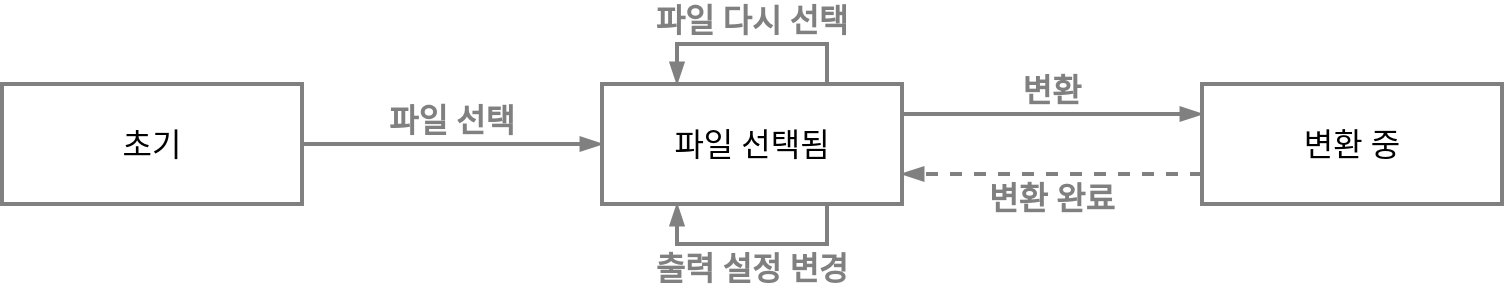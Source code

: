 <mxfile version="15.2.7" type="device" pages="3"><diagram id="m4Z88rJKMmZodvPip1GI" name="end-user"><mxGraphModel dx="1106" dy="997" grid="1" gridSize="10" guides="1" tooltips="1" connect="1" arrows="1" fold="1" page="1" pageScale="1" pageWidth="770" pageHeight="150" math="0" shadow="0"><root><mxCell id="0"/><mxCell id="1" parent="0"/><mxCell id="8CVJupRZs0-XtK3BDeHd-9" style="edgeStyle=orthogonalEdgeStyle;rounded=0;orthogonalLoop=1;jettySize=auto;html=1;exitX=1;exitY=0.5;exitDx=0;exitDy=0;entryX=0;entryY=0.5;entryDx=0;entryDy=0;fontSize=16;strokeColor=#808080;fontFamily=Pretendard;strokeWidth=2;endArrow=blockThin;endFill=1;" edge="1" parent="1" source="8CVJupRZs0-XtK3BDeHd-2" target="8CVJupRZs0-XtK3BDeHd-4"><mxGeometry relative="1" as="geometry"/></mxCell><mxCell id="8CVJupRZs0-XtK3BDeHd-2" value="초기" style="rounded=0;whiteSpace=wrap;html=1;fontFamily=Pretendard;fontSize=16;fontStyle=0;glass=0;shadow=0;backgroundOutline=0;strokeColor=#808080;strokeWidth=2;" vertex="1" parent="1"><mxGeometry x="10" y="45" width="150" height="60" as="geometry"/></mxCell><mxCell id="8CVJupRZs0-XtK3BDeHd-8" style="edgeStyle=orthogonalEdgeStyle;rounded=0;orthogonalLoop=1;jettySize=auto;html=1;exitX=1;exitY=0.25;exitDx=0;exitDy=0;entryX=0;entryY=0.25;entryDx=0;entryDy=0;fontSize=16;strokeColor=#808080;fontFamily=Pretendard;strokeWidth=2;endArrow=blockThin;endFill=1;" edge="1" parent="1" source="8CVJupRZs0-XtK3BDeHd-4" target="8CVJupRZs0-XtK3BDeHd-5"><mxGeometry relative="1" as="geometry"/></mxCell><mxCell id="8CVJupRZs0-XtK3BDeHd-4" value="파일 선택됨" style="rounded=0;whiteSpace=wrap;html=1;fontFamily=Pretendard;fontSize=16;fontStyle=0;glass=0;shadow=0;backgroundOutline=0;strokeColor=#808080;strokeWidth=2;" vertex="1" parent="1"><mxGeometry x="310" y="45" width="150" height="60" as="geometry"/></mxCell><mxCell id="8CVJupRZs0-XtK3BDeHd-10" style="edgeStyle=orthogonalEdgeStyle;rounded=0;orthogonalLoop=1;jettySize=auto;html=1;exitX=0;exitY=0.75;exitDx=0;exitDy=0;entryX=1;entryY=0.75;entryDx=0;entryDy=0;fontSize=16;dashed=1;strokeColor=#808080;fontFamily=Pretendard;strokeWidth=2;endArrow=blockThin;endFill=1;" edge="1" parent="1" source="8CVJupRZs0-XtK3BDeHd-5" target="8CVJupRZs0-XtK3BDeHd-4"><mxGeometry relative="1" as="geometry"/></mxCell><mxCell id="8CVJupRZs0-XtK3BDeHd-5" value="변환 중" style="rounded=0;whiteSpace=wrap;html=1;fontFamily=Pretendard;fontSize=16;fontStyle=0;glass=0;shadow=0;backgroundOutline=0;strokeColor=#808080;strokeWidth=2;" vertex="1" parent="1"><mxGeometry x="610" y="45" width="150" height="60" as="geometry"/></mxCell><mxCell id="8CVJupRZs0-XtK3BDeHd-11" value="파일 선택" style="text;html=1;align=center;verticalAlign=middle;whiteSpace=wrap;rounded=0;fontSize=16;fontFamily=Pretendard;fillColor=none;labelBorderColor=none;labelBackgroundColor=none;spacing=2;fontStyle=1;fontColor=#808080;" vertex="1" parent="1"><mxGeometry x="165" y="53" width="140" height="20" as="geometry"/></mxCell><mxCell id="8CVJupRZs0-XtK3BDeHd-12" value="변환" style="text;html=1;align=center;verticalAlign=middle;whiteSpace=wrap;rounded=0;fontSize=16;fontFamily=Pretendard;fillColor=none;labelBorderColor=none;labelBackgroundColor=none;spacing=2;fontStyle=1;fontColor=#808080;" vertex="1" parent="1"><mxGeometry x="465" y="38" width="140" height="20" as="geometry"/></mxCell><mxCell id="8CVJupRZs0-XtK3BDeHd-13" value="변환 완료" style="text;html=1;align=center;verticalAlign=middle;whiteSpace=wrap;rounded=0;fontSize=16;fontFamily=Pretendard;fillColor=none;labelBorderColor=none;labelBackgroundColor=none;spacing=2;fontStyle=1;fontColor=#808080;" vertex="1" parent="1"><mxGeometry x="465" y="92" width="140" height="20" as="geometry"/></mxCell><mxCell id="fHZLUFOStH0ndahXEqn5-1" style="edgeStyle=orthogonalEdgeStyle;rounded=0;orthogonalLoop=1;jettySize=auto;html=1;exitX=0.75;exitY=1;exitDx=0;exitDy=0;entryX=0.25;entryY=1;entryDx=0;entryDy=0;fontFamily=Pretendard;fontSize=16;strokeColor=#808080;strokeWidth=2;endArrow=blockThin;endFill=1;" edge="1" parent="1" source="8CVJupRZs0-XtK3BDeHd-4" target="8CVJupRZs0-XtK3BDeHd-4"><mxGeometry relative="1" as="geometry"/></mxCell><mxCell id="fHZLUFOStH0ndahXEqn5-2" value="출력 설정 변경" style="text;html=1;align=center;verticalAlign=middle;whiteSpace=wrap;rounded=0;fontSize=16;fontFamily=Pretendard;fillColor=none;labelBorderColor=none;labelBackgroundColor=none;spacing=2;fontStyle=1;fontColor=#808080;" vertex="1" parent="1"><mxGeometry x="315" y="127" width="140" height="20" as="geometry"/></mxCell><mxCell id="KH83hwhWlZ2gNVFmYU8o-3" style="edgeStyle=orthogonalEdgeStyle;rounded=0;orthogonalLoop=1;jettySize=auto;html=1;exitX=0.75;exitY=0;exitDx=0;exitDy=0;entryX=0.25;entryY=0;entryDx=0;entryDy=0;fontFamily=Pretendard;fontSize=16;endArrow=blockThin;endFill=1;strokeColor=#808080;strokeWidth=2;" edge="1" parent="1" source="8CVJupRZs0-XtK3BDeHd-4" target="8CVJupRZs0-XtK3BDeHd-4"><mxGeometry relative="1" as="geometry"><mxPoint x="422.5" y="40" as="sourcePoint"/><mxPoint x="347.5" y="40" as="targetPoint"/><Array as="points"><mxPoint x="423" y="25"/><mxPoint x="348" y="25"/></Array></mxGeometry></mxCell><mxCell id="KH83hwhWlZ2gNVFmYU8o-4" value="파일 다시 선택" style="text;html=1;align=center;verticalAlign=middle;whiteSpace=wrap;rounded=0;fontSize=16;fontFamily=Pretendard;fillColor=none;labelBorderColor=none;labelBackgroundColor=none;spacing=2;fontStyle=1;fontColor=#808080;" vertex="1" parent="1"><mxGeometry x="315" y="3" width="140" height="20" as="geometry"/></mxCell></root></mxGraphModel></diagram><diagram id="jBReDyEKJOXN5d79HD92" name="file-select"><mxGraphModel dx="1106" dy="997" grid="1" gridSize="10" guides="1" tooltips="1" connect="1" arrows="1" fold="1" page="1" pageScale="1" pageWidth="869" pageHeight="170" math="0" shadow="0"><root><mxCell id="-g1RTcmxKmlecCO1cvhO-0"/><mxCell id="-g1RTcmxKmlecCO1cvhO-1" parent="-g1RTcmxKmlecCO1cvhO-0"/><mxCell id="8pvs_zGF7xvggPPj8dfg-0" style="rounded=0;orthogonalLoop=1;jettySize=auto;html=1;exitX=1;exitY=0.5;exitDx=0;exitDy=0;entryX=0;entryY=0.5;entryDx=0;entryDy=0;fontSize=16;strokeColor=#808080;fontFamily=Pretendard;strokeWidth=2;endArrow=blockThin;endFill=1;" edge="1" parent="-g1RTcmxKmlecCO1cvhO-1" source="8pvs_zGF7xvggPPj8dfg-1" target="8pvs_zGF7xvggPPj8dfg-3"><mxGeometry relative="1" as="geometry"/></mxCell><mxCell id="8pvs_zGF7xvggPPj8dfg-1" value="&lt;font face=&quot;Cascadia Code&quot; style=&quot;font-size: 12.8px&quot;&gt;&amp;lt;input type=&quot;file&quot;&amp;gt;&lt;/font&gt;에서&lt;br&gt;파일 선택" style="rounded=0;whiteSpace=wrap;html=1;fontFamily=Pretendard;fontSize=16;fontStyle=0;glass=0;shadow=0;backgroundOutline=0;strokeColor=#808080;strokeWidth=2;" vertex="1" parent="-g1RTcmxKmlecCO1cvhO-1"><mxGeometry x="10" y="100" width="200" height="60" as="geometry"/></mxCell><mxCell id="8pvs_zGF7xvggPPj8dfg-13" style="rounded=0;orthogonalLoop=1;jettySize=auto;html=1;exitX=1;exitY=0.5;exitDx=0;exitDy=0;entryX=0;entryY=0.5;entryDx=0;entryDy=0;fontFamily=Pretendard;fontSize=16;endArrow=blockThin;endFill=1;strokeColor=#808080;strokeWidth=2;" edge="1" parent="-g1RTcmxKmlecCO1cvhO-1" source="8pvs_zGF7xvggPPj8dfg-3" target="8pvs_zGF7xvggPPj8dfg-11"><mxGeometry relative="1" as="geometry"/></mxCell><mxCell id="8pvs_zGF7xvggPPj8dfg-3" value="복수의 파일을&lt;br&gt;이름 순으로 정렬" style="rounded=0;whiteSpace=wrap;html=1;fontFamily=Pretendard;fontSize=16;fontStyle=0;glass=0;shadow=0;backgroundOutline=0;strokeColor=#808080;strokeWidth=2;" vertex="1" parent="-g1RTcmxKmlecCO1cvhO-1"><mxGeometry x="260" y="100" width="200" height="60" as="geometry"/></mxCell><mxCell id="vJORbOKH3TnsltmcMvhX-2" style="rounded=0;orthogonalLoop=1;jettySize=auto;html=1;exitX=1;exitY=0.5;exitDx=0;exitDy=0;entryX=0;entryY=0.5;entryDx=0;entryDy=0;fontFamily=Pretendard;fontSize=16;endArrow=blockThin;endFill=1;strokeColor=#808080;strokeWidth=2;" edge="1" parent="-g1RTcmxKmlecCO1cvhO-1" source="8pvs_zGF7xvggPPj8dfg-11" target="vJORbOKH3TnsltmcMvhX-1"><mxGeometry relative="1" as="geometry"/></mxCell><mxCell id="8pvs_zGF7xvggPPj8dfg-11" value="선택된 파일&lt;br&gt;상태 업데이트" style="rounded=0;whiteSpace=wrap;html=1;fontFamily=Pretendard;fontSize=16;fontStyle=0;glass=0;shadow=0;backgroundOutline=0;strokeColor=#808080;strokeWidth=2;" vertex="1" parent="-g1RTcmxKmlecCO1cvhO-1"><mxGeometry x="510" y="100" width="150" height="60" as="geometry"/></mxCell><mxCell id="8pvs_zGF7xvggPPj8dfg-17" style="edgeStyle=none;rounded=0;orthogonalLoop=1;jettySize=auto;html=1;exitX=1;exitY=0.5;exitDx=0;exitDy=0;entryX=0;entryY=0.5;entryDx=0;entryDy=0;fontFamily=Pretendard;fontSize=16;endArrow=blockThin;endFill=1;strokeColor=#808080;strokeWidth=2;" edge="1" parent="-g1RTcmxKmlecCO1cvhO-1" source="8pvs_zGF7xvggPPj8dfg-15" target="8pvs_zGF7xvggPPj8dfg-16"><mxGeometry relative="1" as="geometry"/></mxCell><mxCell id="8pvs_zGF7xvggPPj8dfg-15" value="Drag and drop으로&lt;br&gt;파일 선택" style="rounded=0;whiteSpace=wrap;html=1;fontFamily=Pretendard;fontSize=16;fontStyle=0;glass=0;shadow=0;backgroundOutline=0;strokeColor=#808080;strokeWidth=2;" vertex="1" parent="-g1RTcmxKmlecCO1cvhO-1"><mxGeometry x="10" y="10" width="200" height="60" as="geometry"/></mxCell><mxCell id="8pvs_zGF7xvggPPj8dfg-18" style="edgeStyle=none;rounded=0;orthogonalLoop=1;jettySize=auto;html=1;exitX=0.5;exitY=0;exitDx=0;exitDy=0;fontFamily=Pretendard;fontSize=16;endArrow=blockThin;endFill=1;strokeColor=#808080;strokeWidth=2;entryX=0.5;entryY=0;entryDx=0;entryDy=0;" edge="1" parent="-g1RTcmxKmlecCO1cvhO-1" source="8pvs_zGF7xvggPPj8dfg-16" target="8pvs_zGF7xvggPPj8dfg-3"><mxGeometry relative="1" as="geometry"><mxPoint x="420" y="250" as="targetPoint"/></mxGeometry></mxCell><mxCell id="8pvs_zGF7xvggPPj8dfg-16" value="유효한 파일(*.tga)만&lt;br&gt;걸러내기" style="rounded=0;whiteSpace=wrap;html=1;fontFamily=Pretendard;fontSize=16;fontStyle=0;glass=0;shadow=0;backgroundOutline=0;strokeColor=#808080;strokeWidth=2;" vertex="1" parent="-g1RTcmxKmlecCO1cvhO-1"><mxGeometry x="260" y="10" width="200" height="60" as="geometry"/></mxCell><mxCell id="vJORbOKH3TnsltmcMvhX-1" value="파일 선택 완료" style="rounded=0;whiteSpace=wrap;html=1;fontFamily=Pretendard;fontSize=16;fontStyle=0;glass=0;shadow=0;backgroundOutline=0;strokeColor=#808080;strokeWidth=2;" vertex="1" parent="-g1RTcmxKmlecCO1cvhO-1"><mxGeometry x="710" y="100" width="150" height="60" as="geometry"/></mxCell></root></mxGraphModel></diagram><diagram id="N7YpWCR0Ma1T8rsdpjq-" name="pdf-build"><mxGraphModel dx="1106" dy="997" grid="1" gridSize="10" guides="1" tooltips="1" connect="1" arrows="1" fold="1" page="1" pageScale="1" pageWidth="950" pageHeight="440" math="0" shadow="0"><root><mxCell id="DZF5SbGjVhqpBisaGNPd-0"/><mxCell id="DZF5SbGjVhqpBisaGNPd-1" parent="DZF5SbGjVhqpBisaGNPd-0"/><mxCell id="O1Em0qlBi5XvwhMbbjjg-16" style="edgeStyle=none;rounded=0;orthogonalLoop=1;jettySize=auto;html=1;exitX=0.5;exitY=1;exitDx=0;exitDy=0;fontFamily=Pretendard;fontSize=16;endArrow=blockThin;endFill=1;strokeColor=#808080;strokeWidth=2;" edge="1" parent="DZF5SbGjVhqpBisaGNPd-1" source="gsNwgicd269nxe4iGz-o-6" target="O1Em0qlBi5XvwhMbbjjg-0"><mxGeometry relative="1" as="geometry"/></mxCell><mxCell id="gsNwgicd269nxe4iGz-o-6" value="PDF 생성 명령" style="rounded=0;whiteSpace=wrap;html=1;fontFamily=Pretendard;fontSize=16;fontStyle=0;glass=0;shadow=0;backgroundOutline=0;strokeColor=#808080;strokeWidth=2;" vertex="1" parent="DZF5SbGjVhqpBisaGNPd-1"><mxGeometry x="10" y="10" width="150" height="60" as="geometry"/></mxCell><mxCell id="O1Em0qlBi5XvwhMbbjjg-30" style="edgeStyle=none;rounded=0;orthogonalLoop=1;jettySize=auto;html=1;exitX=0.5;exitY=1;exitDx=0;exitDy=0;fontFamily=Pretendard;fontSize=16;endArrow=blockThin;endFill=1;strokeColor=#808080;strokeWidth=2;" edge="1" parent="DZF5SbGjVhqpBisaGNPd-1" source="O1Em0qlBi5XvwhMbbjjg-0" target="O1Em0qlBi5XvwhMbbjjg-29"><mxGeometry relative="1" as="geometry"/></mxCell><mxCell id="O1Em0qlBi5XvwhMbbjjg-0" value="UI 잠금" style="rounded=0;whiteSpace=wrap;html=1;fontFamily=Pretendard;fontSize=16;fontStyle=0;glass=0;shadow=0;backgroundOutline=0;strokeColor=#808080;strokeWidth=2;" vertex="1" parent="DZF5SbGjVhqpBisaGNPd-1"><mxGeometry x="10" y="100" width="150" height="60" as="geometry"/></mxCell><mxCell id="O1Em0qlBi5XvwhMbbjjg-18" style="edgeStyle=none;rounded=0;orthogonalLoop=1;jettySize=auto;html=1;exitX=0.5;exitY=1;exitDx=0;exitDy=0;fontFamily=Pretendard;fontSize=16;endArrow=blockThin;endFill=1;strokeColor=#67AB9F;strokeWidth=2;" edge="1" parent="DZF5SbGjVhqpBisaGNPd-1" source="O1Em0qlBi5XvwhMbbjjg-1" target="O1Em0qlBi5XvwhMbbjjg-2"><mxGeometry relative="1" as="geometry"/></mxCell><mxCell id="O1Em0qlBi5XvwhMbbjjg-1" value="PDF 문서 초기화" style="rounded=0;whiteSpace=wrap;html=1;fontFamily=Pretendard;fontSize=16;fontStyle=0;glass=0;shadow=0;backgroundOutline=0;strokeColor=#67AB9F;strokeWidth=2;" vertex="1" parent="DZF5SbGjVhqpBisaGNPd-1"><mxGeometry x="240" y="10" width="200" height="60" as="geometry"/></mxCell><mxCell id="O1Em0qlBi5XvwhMbbjjg-19" style="edgeStyle=none;rounded=0;orthogonalLoop=1;jettySize=auto;html=1;exitX=0.5;exitY=1;exitDx=0;exitDy=0;fontFamily=Pretendard;fontSize=16;endArrow=blockThin;endFill=1;strokeColor=#67AB9F;strokeWidth=2;" edge="1" parent="DZF5SbGjVhqpBisaGNPd-1" source="O1Em0qlBi5XvwhMbbjjg-2" target="O1Em0qlBi5XvwhMbbjjg-4"><mxGeometry relative="1" as="geometry"/></mxCell><mxCell id="O1Em0qlBi5XvwhMbbjjg-55" style="edgeStyle=none;rounded=0;orthogonalLoop=1;jettySize=auto;html=1;exitX=1;exitY=0;exitDx=0;exitDy=0;entryX=0;entryY=0;entryDx=0;entryDy=0;fontFamily=Pretendard;fontSize=16;startArrow=none;startFill=0;endArrow=none;endFill=0;strokeColor=#7EA6E0;strokeWidth=1;" edge="1" parent="DZF5SbGjVhqpBisaGNPd-1" source="O1Em0qlBi5XvwhMbbjjg-2" target="O1Em0qlBi5XvwhMbbjjg-28"><mxGeometry relative="1" as="geometry"/></mxCell><mxCell id="O1Em0qlBi5XvwhMbbjjg-56" style="edgeStyle=none;rounded=0;orthogonalLoop=1;jettySize=auto;html=1;exitX=1;exitY=1;exitDx=0;exitDy=0;entryX=0;entryY=1;entryDx=0;entryDy=0;fontFamily=Pretendard;fontSize=16;startArrow=none;startFill=0;endArrow=none;endFill=0;strokeColor=#7EA6E0;strokeWidth=1;" edge="1" parent="DZF5SbGjVhqpBisaGNPd-1" source="O1Em0qlBi5XvwhMbbjjg-2" target="O1Em0qlBi5XvwhMbbjjg-40"><mxGeometry relative="1" as="geometry"/></mxCell><mxCell id="O1Em0qlBi5XvwhMbbjjg-2" value="이미지 변환&lt;br&gt;(TGA to PNG/JPEG)" style="rounded=0;whiteSpace=wrap;html=1;fontFamily=Pretendard;fontSize=16;fontStyle=0;glass=0;shadow=0;backgroundOutline=0;strokeColor=#67AB9F;strokeWidth=2;" vertex="1" parent="DZF5SbGjVhqpBisaGNPd-1"><mxGeometry x="240" y="100" width="200" height="60" as="geometry"/></mxCell><mxCell id="O1Em0qlBi5XvwhMbbjjg-20" style="edgeStyle=none;rounded=0;orthogonalLoop=1;jettySize=auto;html=1;exitX=0.5;exitY=1;exitDx=0;exitDy=0;fontFamily=Pretendard;fontSize=16;endArrow=blockThin;endFill=1;strokeColor=#67AB9F;strokeWidth=2;" edge="1" parent="DZF5SbGjVhqpBisaGNPd-1" source="O1Em0qlBi5XvwhMbbjjg-4" target="O1Em0qlBi5XvwhMbbjjg-5"><mxGeometry relative="1" as="geometry"/></mxCell><mxCell id="O1Em0qlBi5XvwhMbbjjg-4" value="PDF 문서에&lt;br&gt;새 페이지 만들기" style="rounded=0;whiteSpace=wrap;html=1;fontFamily=Pretendard;fontSize=16;fontStyle=0;glass=0;shadow=0;backgroundOutline=0;strokeColor=#67AB9F;strokeWidth=2;" vertex="1" parent="DZF5SbGjVhqpBisaGNPd-1"><mxGeometry x="240" y="190" width="200" height="60" as="geometry"/></mxCell><mxCell id="O1Em0qlBi5XvwhMbbjjg-21" style="edgeStyle=none;rounded=0;orthogonalLoop=1;jettySize=auto;html=1;exitX=0.5;exitY=1;exitDx=0;exitDy=0;fontFamily=Pretendard;fontSize=16;endArrow=blockThin;endFill=1;strokeColor=#67AB9F;strokeWidth=2;" edge="1" parent="DZF5SbGjVhqpBisaGNPd-1" source="O1Em0qlBi5XvwhMbbjjg-5" target="O1Em0qlBi5XvwhMbbjjg-8"><mxGeometry relative="1" as="geometry"/></mxCell><mxCell id="O1Em0qlBi5XvwhMbbjjg-5" value="생성한 페이지에 배경, 변환한 이미지, 페이지 번호 등 그리기" style="rounded=0;whiteSpace=wrap;html=1;fontFamily=Pretendard;fontSize=16;fontStyle=0;glass=0;shadow=0;backgroundOutline=0;strokeColor=#67AB9F;strokeWidth=2;" vertex="1" parent="DZF5SbGjVhqpBisaGNPd-1"><mxGeometry x="240" y="280" width="200" height="60" as="geometry"/></mxCell><mxCell id="O1Em0qlBi5XvwhMbbjjg-8" value="PDF 파일 저장(다운로드)" style="rounded=0;whiteSpace=wrap;html=1;fontFamily=Pretendard;fontSize=16;fontStyle=0;glass=0;shadow=0;backgroundOutline=0;strokeColor=#67AB9F;strokeWidth=2;" vertex="1" parent="DZF5SbGjVhqpBisaGNPd-1"><mxGeometry x="240" y="370" width="200" height="60" as="geometry"/></mxCell><mxCell id="O1Em0qlBi5XvwhMbbjjg-9" value="UI 잠금 해제" style="rounded=0;whiteSpace=wrap;html=1;fontFamily=Pretendard;fontSize=16;fontStyle=0;glass=0;shadow=0;backgroundOutline=0;strokeColor=#808080;strokeWidth=2;" vertex="1" parent="DZF5SbGjVhqpBisaGNPd-1"><mxGeometry x="10" y="280" width="150" height="60" as="geometry"/></mxCell><mxCell id="O1Em0qlBi5XvwhMbbjjg-41" style="edgeStyle=none;rounded=0;orthogonalLoop=1;jettySize=auto;html=1;exitX=0.5;exitY=1;exitDx=0;exitDy=0;fontFamily=Pretendard;fontSize=16;endArrow=blockThin;endFill=1;strokeColor=#7EA6E0;strokeWidth=2;" edge="1" parent="DZF5SbGjVhqpBisaGNPd-1" source="O1Em0qlBi5XvwhMbbjjg-28" target="O1Em0qlBi5XvwhMbbjjg-36"><mxGeometry relative="1" as="geometry"/></mxCell><mxCell id="O1Em0qlBi5XvwhMbbjjg-28" value="&lt;font style=&quot;font-size: 12.8px&quot; face=&quot;Cascadia Code&quot;&gt;File&lt;/font&gt; (TGA)" style="rounded=0;whiteSpace=wrap;html=1;fontFamily=Pretendard;fontSize=16;fontStyle=0;glass=0;shadow=0;backgroundOutline=0;strokeColor=#7EA6E0;strokeWidth=2;" vertex="1" parent="DZF5SbGjVhqpBisaGNPd-1"><mxGeometry x="520" y="10" width="420" height="30" as="geometry"/></mxCell><mxCell id="O1Em0qlBi5XvwhMbbjjg-31" style="edgeStyle=none;rounded=0;orthogonalLoop=1;jettySize=auto;html=1;exitX=0.5;exitY=1;exitDx=0;exitDy=0;fontFamily=Pretendard;fontSize=16;endArrow=blockThin;endFill=1;strokeColor=#808080;strokeWidth=2;" edge="1" parent="DZF5SbGjVhqpBisaGNPd-1" source="O1Em0qlBi5XvwhMbbjjg-29" target="O1Em0qlBi5XvwhMbbjjg-9"><mxGeometry relative="1" as="geometry"/></mxCell><mxCell id="O1Em0qlBi5XvwhMbbjjg-53" style="edgeStyle=none;rounded=0;orthogonalLoop=1;jettySize=auto;html=1;exitX=1;exitY=0;exitDx=0;exitDy=0;entryX=0;entryY=0;entryDx=0;entryDy=0;fontFamily=Pretendard;fontSize=16;startArrow=none;startFill=0;endArrow=none;endFill=0;strokeColor=#67AB9F;strokeWidth=1;" edge="1" parent="DZF5SbGjVhqpBisaGNPd-1" source="O1Em0qlBi5XvwhMbbjjg-29" target="O1Em0qlBi5XvwhMbbjjg-1"><mxGeometry relative="1" as="geometry"/></mxCell><mxCell id="O1Em0qlBi5XvwhMbbjjg-54" style="edgeStyle=none;rounded=0;orthogonalLoop=1;jettySize=auto;html=1;exitX=1;exitY=1;exitDx=0;exitDy=0;entryX=0;entryY=1;entryDx=0;entryDy=0;fontFamily=Pretendard;fontSize=16;startArrow=none;startFill=0;endArrow=none;endFill=0;strokeColor=#67AB9F;strokeWidth=1;" edge="1" parent="DZF5SbGjVhqpBisaGNPd-1" source="O1Em0qlBi5XvwhMbbjjg-29" target="O1Em0qlBi5XvwhMbbjjg-8"><mxGeometry relative="1" as="geometry"/></mxCell><mxCell id="O1Em0qlBi5XvwhMbbjjg-29" value="&lt;font face=&quot;Cascadia Code&quot; style=&quot;font-size: 12.8px&quot;&gt;File[]&lt;/font&gt;&amp;nbsp;→ PDF 파일&lt;br&gt;(&lt;font face=&quot;Cascadia Code&quot; style=&quot;font-size: 12.8px&quot;&gt;jspdf&lt;/font&gt;)" style="rounded=0;whiteSpace=wrap;html=1;fontFamily=Pretendard;fontSize=16;fontStyle=0;glass=0;shadow=0;backgroundOutline=0;strokeColor=#808080;strokeWidth=2;" vertex="1" parent="DZF5SbGjVhqpBisaGNPd-1"><mxGeometry x="10" y="190" width="150" height="60" as="geometry"/></mxCell><mxCell id="O1Em0qlBi5XvwhMbbjjg-43" style="edgeStyle=none;rounded=0;orthogonalLoop=1;jettySize=auto;html=1;exitX=0.5;exitY=1;exitDx=0;exitDy=0;fontFamily=Pretendard;fontSize=16;endArrow=blockThin;endFill=1;strokeColor=#7EA6E0;strokeWidth=2;" edge="1" parent="DZF5SbGjVhqpBisaGNPd-1" source="O1Em0qlBi5XvwhMbbjjg-34" target="O1Em0qlBi5XvwhMbbjjg-35"><mxGeometry relative="1" as="geometry"/></mxCell><mxCell id="O1Em0qlBi5XvwhMbbjjg-34" value="&lt;font style=&quot;font-size: 12.8px&quot; face=&quot;Cascadia Code&quot;&gt;ImageData&lt;/font&gt; (&lt;font face=&quot;Cascadia Code&quot; style=&quot;font-size: 12.8px&quot;&gt;tga-js&lt;/font&gt;)" style="rounded=0;whiteSpace=wrap;html=1;fontFamily=Pretendard;fontSize=16;fontStyle=0;glass=0;shadow=0;backgroundOutline=0;strokeColor=#7EA6E0;strokeWidth=2;" vertex="1" parent="DZF5SbGjVhqpBisaGNPd-1"><mxGeometry x="520" y="130" width="420" height="30" as="geometry"/></mxCell><mxCell id="O1Em0qlBi5XvwhMbbjjg-35" value="배경색, &lt;font style=&quot;font-size: 12.8px&quot; face=&quot;Cascadia Code&quot;&gt;ImageData&lt;/font&gt;를 그린 &lt;font style=&quot;font-size: 12.8px&quot; face=&quot;Cascadia Code&quot;&gt;HTMLCanvasElement&lt;/font&gt;" style="rounded=0;whiteSpace=wrap;html=1;fontFamily=Pretendard;fontSize=16;fontStyle=0;glass=0;shadow=0;backgroundOutline=0;strokeColor=#7EA6E0;strokeWidth=2;" vertex="1" parent="DZF5SbGjVhqpBisaGNPd-1"><mxGeometry x="520" y="190" width="420" height="30" as="geometry"/></mxCell><mxCell id="O1Em0qlBi5XvwhMbbjjg-42" style="edgeStyle=none;rounded=0;orthogonalLoop=1;jettySize=auto;html=1;exitX=0.5;exitY=1;exitDx=0;exitDy=0;fontFamily=Pretendard;fontSize=16;endArrow=blockThin;endFill=1;strokeColor=#7EA6E0;strokeWidth=2;" edge="1" parent="DZF5SbGjVhqpBisaGNPd-1" source="O1Em0qlBi5XvwhMbbjjg-36" target="O1Em0qlBi5XvwhMbbjjg-34"><mxGeometry relative="1" as="geometry"/></mxCell><mxCell id="O1Em0qlBi5XvwhMbbjjg-36" value="&lt;font face=&quot;Cascadia Code&quot; style=&quot;font-size: 12.8px&quot;&gt;ArrayBuffer&lt;/font&gt; → &lt;font face=&quot;Cascadia Code&quot; style=&quot;font-size: 12.8px&quot;&gt;Uint8Array&lt;/font&gt;" style="rounded=0;whiteSpace=wrap;html=1;fontFamily=Pretendard;fontSize=16;fontStyle=0;glass=0;shadow=0;backgroundOutline=0;strokeColor=#7EA6E0;strokeWidth=2;" vertex="1" parent="DZF5SbGjVhqpBisaGNPd-1"><mxGeometry x="520" y="70" width="420" height="30" as="geometry"/></mxCell><mxCell id="O1Em0qlBi5XvwhMbbjjg-49" style="edgeStyle=none;rounded=0;orthogonalLoop=1;jettySize=auto;html=1;exitX=0.5;exitY=1;exitDx=0;exitDy=0;fontFamily=Pretendard;fontSize=16;endArrow=blockThin;endFill=1;strokeColor=#7EA6E0;strokeWidth=2;" edge="1" parent="DZF5SbGjVhqpBisaGNPd-1" source="O1Em0qlBi5XvwhMbbjjg-38" target="O1Em0qlBi5XvwhMbbjjg-40"><mxGeometry relative="1" as="geometry"/></mxCell><mxCell id="O1Em0qlBi5XvwhMbbjjg-51" style="edgeStyle=none;rounded=0;orthogonalLoop=1;jettySize=auto;html=1;exitX=0.5;exitY=0;exitDx=0;exitDy=0;fontFamily=Pretendard;fontSize=16;endArrow=none;endFill=0;strokeColor=#7EA6E0;strokeWidth=2;startArrow=blockThin;startFill=1;" edge="1" parent="DZF5SbGjVhqpBisaGNPd-1" source="O1Em0qlBi5XvwhMbbjjg-38" target="O1Em0qlBi5XvwhMbbjjg-35"><mxGeometry relative="1" as="geometry"/></mxCell><mxCell id="O1Em0qlBi5XvwhMbbjjg-38" value="&lt;font style=&quot;font-size: 12.8px&quot; face=&quot;Cascadia Code&quot;&gt;File&lt;/font&gt; (PNG)" style="rounded=0;whiteSpace=wrap;html=1;fontFamily=Pretendard;fontSize=16;fontStyle=0;glass=0;shadow=0;backgroundOutline=0;strokeColor=#7EA6E0;strokeWidth=2;" vertex="1" parent="DZF5SbGjVhqpBisaGNPd-1"><mxGeometry x="520" y="250" width="200" height="30" as="geometry"/></mxCell><mxCell id="O1Em0qlBi5XvwhMbbjjg-50" style="edgeStyle=none;rounded=0;orthogonalLoop=1;jettySize=auto;html=1;exitX=0.5;exitY=1;exitDx=0;exitDy=0;fontFamily=Pretendard;fontSize=16;endArrow=blockThin;endFill=1;strokeColor=#7EA6E0;strokeWidth=2;" edge="1" parent="DZF5SbGjVhqpBisaGNPd-1" source="O1Em0qlBi5XvwhMbbjjg-39" target="O1Em0qlBi5XvwhMbbjjg-40"><mxGeometry relative="1" as="geometry"/></mxCell><mxCell id="O1Em0qlBi5XvwhMbbjjg-52" style="edgeStyle=none;rounded=0;orthogonalLoop=1;jettySize=auto;html=1;exitX=0.5;exitY=0;exitDx=0;exitDy=0;fontFamily=Pretendard;fontSize=16;endArrow=none;endFill=0;strokeColor=#7EA6E0;strokeWidth=2;startArrow=blockThin;startFill=1;" edge="1" parent="DZF5SbGjVhqpBisaGNPd-1" source="O1Em0qlBi5XvwhMbbjjg-39" target="O1Em0qlBi5XvwhMbbjjg-35"><mxGeometry relative="1" as="geometry"/></mxCell><mxCell id="O1Em0qlBi5XvwhMbbjjg-39" value="&lt;font style=&quot;font-size: 12.8px&quot; face=&quot;Cascadia Code&quot;&gt;File&lt;/font&gt; (JPG)" style="rounded=0;whiteSpace=wrap;html=1;fontFamily=Pretendard;fontSize=16;fontStyle=0;glass=0;shadow=0;backgroundOutline=0;strokeColor=#7EA6E0;strokeWidth=2;" vertex="1" parent="DZF5SbGjVhqpBisaGNPd-1"><mxGeometry x="740" y="250" width="200" height="30" as="geometry"/></mxCell><mxCell id="O1Em0qlBi5XvwhMbbjjg-40" value="둘 중 더 나은 쪽: (PNG ≤ 1.1&amp;nbsp;× JPG)이면 PNG 사용" style="rounded=0;whiteSpace=wrap;html=1;fontFamily=Pretendard;fontSize=16;fontStyle=0;glass=0;shadow=0;backgroundOutline=0;strokeColor=#7EA6E0;strokeWidth=2;" vertex="1" parent="DZF5SbGjVhqpBisaGNPd-1"><mxGeometry x="520" y="310" width="420" height="30" as="geometry"/></mxCell><mxCell id="O1Em0qlBi5XvwhMbbjjg-57" value="" style="endArrow=none;html=1;fontFamily=Pretendard;fontSize=16;strokeColor=#67AB9F;strokeWidth=2;entryX=1;entryY=0;entryDx=0;entryDy=0;exitX=1;exitY=1;exitDx=0;exitDy=0;" edge="1" parent="DZF5SbGjVhqpBisaGNPd-1" source="O1Em0qlBi5XvwhMbbjjg-29" target="O1Em0qlBi5XvwhMbbjjg-29"><mxGeometry width="50" height="50" relative="1" as="geometry"><mxPoint x="470" y="340" as="sourcePoint"/><mxPoint x="520" y="290" as="targetPoint"/></mxGeometry></mxCell><mxCell id="O1Em0qlBi5XvwhMbbjjg-59" value="" style="endArrow=none;html=1;fontFamily=Pretendard;fontSize=16;strokeColor=#7EA6E0;strokeWidth=2;entryX=1;entryY=0;entryDx=0;entryDy=0;exitX=1;exitY=1;exitDx=0;exitDy=0;" edge="1" parent="DZF5SbGjVhqpBisaGNPd-1" source="O1Em0qlBi5XvwhMbbjjg-2" target="O1Em0qlBi5XvwhMbbjjg-2"><mxGeometry width="50" height="50" relative="1" as="geometry"><mxPoint x="474" y="160" as="sourcePoint"/><mxPoint x="474" y="100" as="targetPoint"/></mxGeometry></mxCell></root></mxGraphModel></diagram></mxfile>